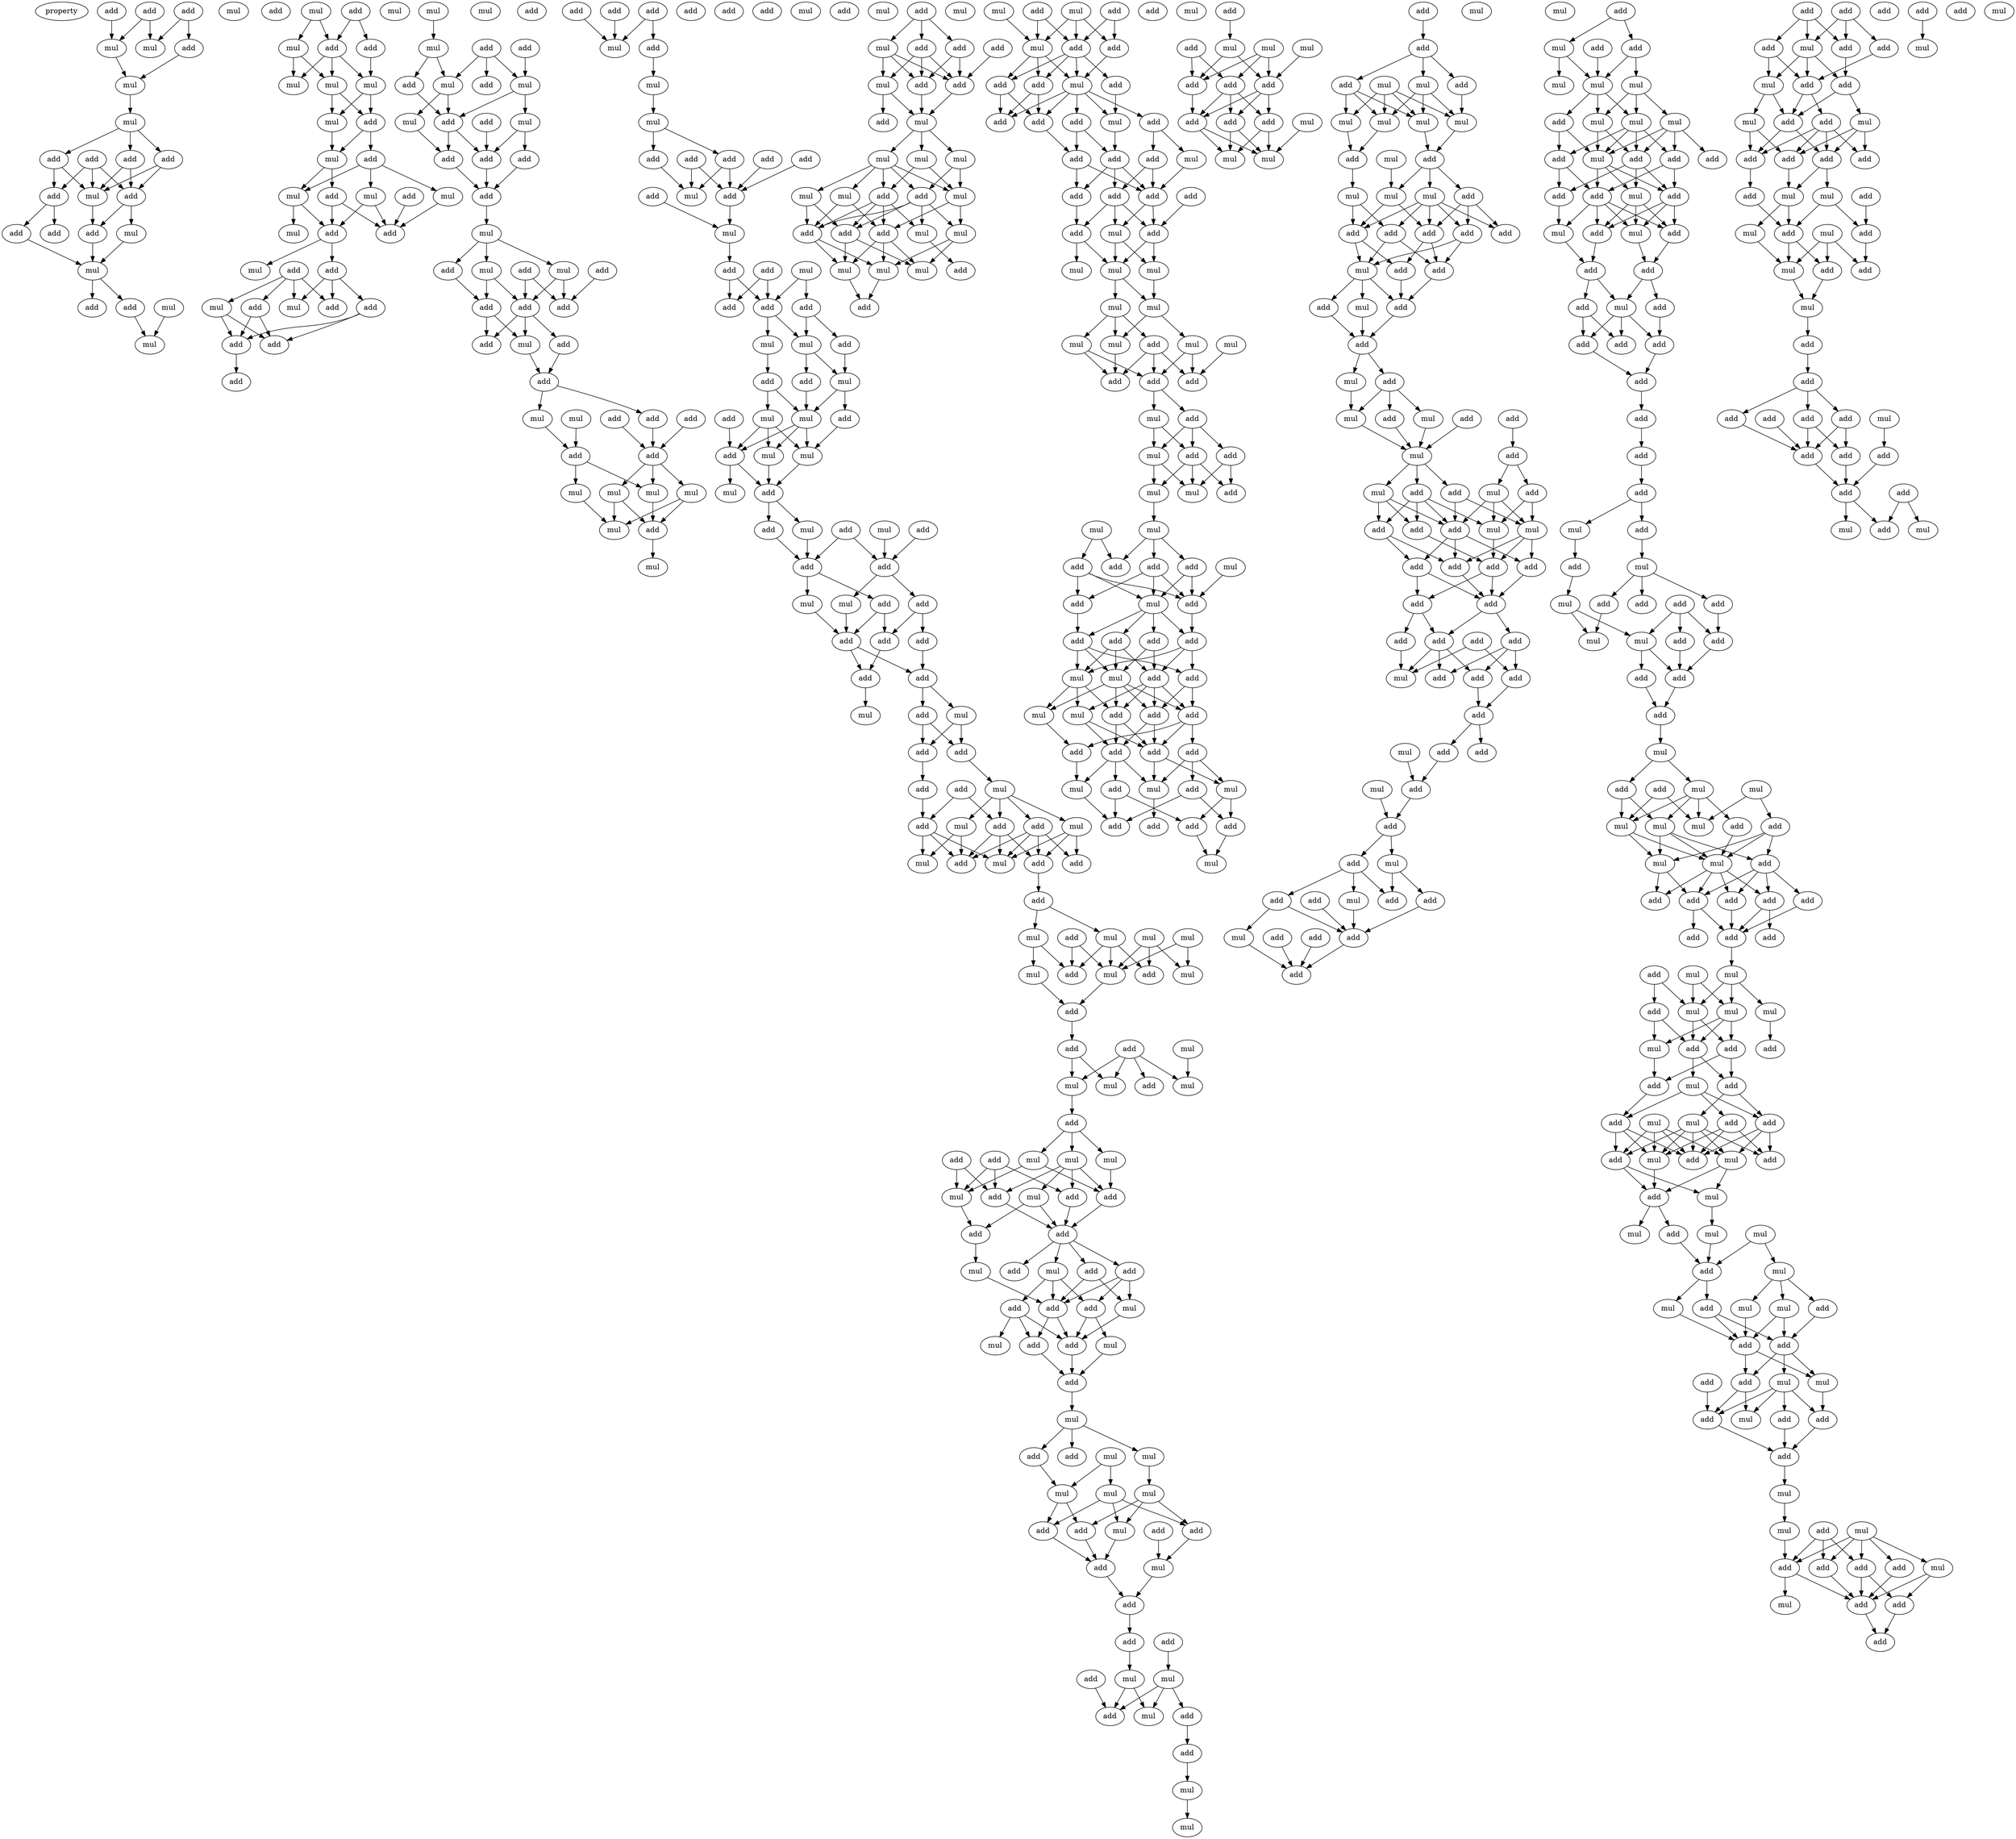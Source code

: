 digraph {
    node [fontcolor=black]
    property [mul=2,lf=2.0]
    0 [ label = add ];
    1 [ label = add ];
    2 [ label = mul ];
    3 [ label = add ];
    4 [ label = mul ];
    5 [ label = add ];
    6 [ label = mul ];
    7 [ label = mul ];
    8 [ label = mul ];
    9 [ label = add ];
    10 [ label = add ];
    11 [ label = add ];
    12 [ label = add ];
    13 [ label = add ];
    14 [ label = add ];
    15 [ label = mul ];
    16 [ label = add ];
    17 [ label = add ];
    18 [ label = add ];
    19 [ label = mul ];
    20 [ label = mul ];
    21 [ label = add ];
    22 [ label = add ];
    23 [ label = add ];
    24 [ label = mul ];
    25 [ label = mul ];
    26 [ label = add ];
    27 [ label = mul ];
    28 [ label = add ];
    29 [ label = add ];
    30 [ label = mul ];
    31 [ label = mul ];
    32 [ label = mul ];
    33 [ label = mul ];
    34 [ label = add ];
    35 [ label = mul ];
    36 [ label = mul ];
    37 [ label = add ];
    38 [ label = mul ];
    39 [ label = mul ];
    40 [ label = add ];
    41 [ label = add ];
    42 [ label = mul ];
    43 [ label = add ];
    44 [ label = mul ];
    45 [ label = add ];
    46 [ label = add ];
    47 [ label = mul ];
    48 [ label = add ];
    49 [ label = mul ];
    50 [ label = add ];
    51 [ label = add ];
    52 [ label = mul ];
    53 [ label = add ];
    54 [ label = add ];
    55 [ label = mul ];
    56 [ label = add ];
    57 [ label = add ];
    58 [ label = mul ];
    59 [ label = add ];
    60 [ label = mul ];
    61 [ label = add ];
    62 [ label = add ];
    63 [ label = mul ];
    64 [ label = add ];
    65 [ label = mul ];
    66 [ label = mul ];
    67 [ label = add ];
    68 [ label = add ];
    69 [ label = mul ];
    70 [ label = add ];
    71 [ label = add ];
    72 [ label = add ];
    73 [ label = add ];
    74 [ label = mul ];
    75 [ label = add ];
    76 [ label = add ];
    77 [ label = add ];
    78 [ label = mul ];
    79 [ label = mul ];
    80 [ label = add ];
    81 [ label = add ];
    82 [ label = add ];
    83 [ label = mul ];
    84 [ label = add ];
    85 [ label = add ];
    86 [ label = add ];
    87 [ label = add ];
    88 [ label = add ];
    89 [ label = mul ];
    90 [ label = mul ];
    91 [ label = add ];
    92 [ label = add ];
    93 [ label = add ];
    94 [ label = mul ];
    95 [ label = mul ];
    96 [ label = mul ];
    97 [ label = mul ];
    98 [ label = mul ];
    99 [ label = add ];
    100 [ label = mul ];
    101 [ label = mul ];
    102 [ label = add ];
    103 [ label = add ];
    104 [ label = add ];
    105 [ label = add ];
    106 [ label = add ];
    107 [ label = mul ];
    108 [ label = add ];
    109 [ label = mul ];
    110 [ label = mul ];
    111 [ label = add ];
    112 [ label = add ];
    113 [ label = add ];
    114 [ label = add ];
    115 [ label = add ];
    116 [ label = add ];
    117 [ label = add ];
    118 [ label = add ];
    119 [ label = mul ];
    120 [ label = mul ];
    121 [ label = add ];
    122 [ label = add ];
    123 [ label = mul ];
    124 [ label = add ];
    125 [ label = add ];
    126 [ label = add ];
    127 [ label = add ];
    128 [ label = mul ];
    129 [ label = add ];
    130 [ label = mul ];
    131 [ label = add ];
    132 [ label = add ];
    133 [ label = mul ];
    134 [ label = mul ];
    135 [ label = add ];
    136 [ label = mul ];
    137 [ label = add ];
    138 [ label = add ];
    139 [ label = mul ];
    140 [ label = mul ];
    141 [ label = add ];
    142 [ label = mul ];
    143 [ label = add ];
    144 [ label = add ];
    145 [ label = add ];
    146 [ label = mul ];
    147 [ label = mul ];
    148 [ label = add ];
    149 [ label = add ];
    150 [ label = mul ];
    151 [ label = mul ];
    152 [ label = add ];
    153 [ label = add ];
    154 [ label = add ];
    155 [ label = add ];
    156 [ label = add ];
    157 [ label = add ];
    158 [ label = add ];
    159 [ label = mul ];
    160 [ label = mul ];
    161 [ label = add ];
    162 [ label = add ];
    163 [ label = add ];
    164 [ label = add ];
    165 [ label = mul ];
    166 [ label = add ];
    167 [ label = mul ];
    168 [ label = add ];
    169 [ label = add ];
    170 [ label = mul ];
    171 [ label = add ];
    172 [ label = add ];
    173 [ label = add ];
    174 [ label = add ];
    175 [ label = mul ];
    176 [ label = mul ];
    177 [ label = add ];
    178 [ label = mul ];
    179 [ label = mul ];
    180 [ label = add ];
    181 [ label = mul ];
    182 [ label = mul ];
    183 [ label = add ];
    184 [ label = add ];
    185 [ label = mul ];
    186 [ label = mul ];
    187 [ label = mul ];
    188 [ label = add ];
    189 [ label = mul ];
    190 [ label = add ];
    191 [ label = add ];
    192 [ label = mul ];
    193 [ label = mul ];
    194 [ label = add ];
    195 [ label = mul ];
    196 [ label = add ];
    197 [ label = add ];
    198 [ label = mul ];
    199 [ label = mul ];
    200 [ label = add ];
    201 [ label = mul ];
    202 [ label = mul ];
    203 [ label = add ];
    204 [ label = mul ];
    205 [ label = add ];
    206 [ label = add ];
    207 [ label = add ];
    208 [ label = add ];
    209 [ label = add ];
    210 [ label = mul ];
    211 [ label = mul ];
    212 [ label = add ];
    213 [ label = add ];
    214 [ label = add ];
    215 [ label = mul ];
    216 [ label = add ];
    217 [ label = add ];
    218 [ label = mul ];
    219 [ label = add ];
    220 [ label = mul ];
    221 [ label = mul ];
    222 [ label = add ];
    223 [ label = add ];
    224 [ label = mul ];
    225 [ label = add ];
    226 [ label = mul ];
    227 [ label = add ];
    228 [ label = mul ];
    229 [ label = mul ];
    230 [ label = mul ];
    231 [ label = mul ];
    232 [ label = add ];
    233 [ label = add ];
    234 [ label = add ];
    235 [ label = add ];
    236 [ label = mul ];
    237 [ label = mul ];
    238 [ label = add ];
    239 [ label = add ];
    240 [ label = add ];
    241 [ label = add ];
    242 [ label = add ];
    243 [ label = mul ];
    244 [ label = mul ];
    245 [ label = add ];
    246 [ label = mul ];
    247 [ label = mul ];
    248 [ label = add ];
    249 [ label = add ];
    250 [ label = add ];
    251 [ label = mul ];
    252 [ label = mul ];
    253 [ label = add ];
    254 [ label = mul ];
    255 [ label = mul ];
    256 [ label = add ];
    257 [ label = add ];
    258 [ label = add ];
    259 [ label = add ];
    260 [ label = add ];
    261 [ label = mul ];
    262 [ label = add ];
    263 [ label = mul ];
    264 [ label = mul ];
    265 [ label = mul ];
    266 [ label = mul ];
    267 [ label = mul ];
    268 [ label = mul ];
    269 [ label = add ];
    270 [ label = add ];
    271 [ label = mul ];
    272 [ label = mul ];
    273 [ label = add ];
    274 [ label = add ];
    275 [ label = add ];
    276 [ label = mul ];
    277 [ label = mul ];
    278 [ label = add ];
    279 [ label = mul ];
    280 [ label = mul ];
    281 [ label = add ];
    282 [ label = add ];
    283 [ label = add ];
    284 [ label = mul ];
    285 [ label = mul ];
    286 [ label = add ];
    287 [ label = add ];
    288 [ label = mul ];
    289 [ label = add ];
    290 [ label = add ];
    291 [ label = add ];
    292 [ label = add ];
    293 [ label = mul ];
    294 [ label = add ];
    295 [ label = add ];
    296 [ label = mul ];
    297 [ label = add ];
    298 [ label = add ];
    299 [ label = add ];
    300 [ label = add ];
    301 [ label = add ];
    302 [ label = mul ];
    303 [ label = add ];
    304 [ label = add ];
    305 [ label = add ];
    306 [ label = add ];
    307 [ label = add ];
    308 [ label = mul ];
    309 [ label = add ];
    310 [ label = mul ];
    311 [ label = mul ];
    312 [ label = mul ];
    313 [ label = mul ];
    314 [ label = mul ];
    315 [ label = mul ];
    316 [ label = add ];
    317 [ label = mul ];
    318 [ label = mul ];
    319 [ label = mul ];
    320 [ label = add ];
    321 [ label = add ];
    322 [ label = add ];
    323 [ label = mul ];
    324 [ label = add ];
    325 [ label = add ];
    326 [ label = mul ];
    327 [ label = add ];
    328 [ label = mul ];
    329 [ label = add ];
    330 [ label = mul ];
    331 [ label = mul ];
    332 [ label = mul ];
    333 [ label = add ];
    334 [ label = mul ];
    335 [ label = add ];
    336 [ label = add ];
    337 [ label = add ];
    338 [ label = mul ];
    339 [ label = add ];
    340 [ label = add ];
    341 [ label = add ];
    342 [ label = add ];
    343 [ label = add ];
    344 [ label = add ];
    345 [ label = mul ];
    346 [ label = add ];
    347 [ label = mul ];
    348 [ label = mul ];
    349 [ label = add ];
    350 [ label = add ];
    351 [ label = add ];
    352 [ label = add ];
    353 [ label = mul ];
    354 [ label = mul ];
    355 [ label = add ];
    356 [ label = add ];
    357 [ label = add ];
    358 [ label = add ];
    359 [ label = add ];
    360 [ label = add ];
    361 [ label = mul ];
    362 [ label = mul ];
    363 [ label = mul ];
    364 [ label = add ];
    365 [ label = add ];
    366 [ label = add ];
    367 [ label = add ];
    368 [ label = mul ];
    369 [ label = add ];
    370 [ label = add ];
    371 [ label = mul ];
    372 [ label = mul ];
    373 [ label = mul ];
    374 [ label = add ];
    375 [ label = add ];
    376 [ label = add ];
    377 [ label = add ];
    378 [ label = add ];
    379 [ label = add ];
    380 [ label = mul ];
    381 [ label = mul ];
    382 [ label = mul ];
    383 [ label = add ];
    384 [ label = add ];
    385 [ label = add ];
    386 [ label = mul ];
    387 [ label = mul ];
    388 [ label = add ];
    389 [ label = mul ];
    390 [ label = mul ];
    391 [ label = mul ];
    392 [ label = mul ];
    393 [ label = add ];
    394 [ label = mul ];
    395 [ label = add ];
    396 [ label = mul ];
    397 [ label = mul ];
    398 [ label = mul ];
    399 [ label = add ];
    400 [ label = add ];
    401 [ label = add ];
    402 [ label = add ];
    403 [ label = add ];
    404 [ label = add ];
    405 [ label = add ];
    406 [ label = mul ];
    407 [ label = add ];
    408 [ label = add ];
    409 [ label = mul ];
    410 [ label = add ];
    411 [ label = add ];
    412 [ label = add ];
    413 [ label = mul ];
    414 [ label = add ];
    415 [ label = mul ];
    416 [ label = mul ];
    417 [ label = add ];
    418 [ label = add ];
    419 [ label = mul ];
    420 [ label = add ];
    421 [ label = mul ];
    422 [ label = add ];
    423 [ label = add ];
    424 [ label = mul ];
    425 [ label = add ];
    426 [ label = add ];
    427 [ label = add ];
    428 [ label = mul ];
    429 [ label = mul ];
    430 [ label = add ];
    431 [ label = add ];
    432 [ label = add ];
    433 [ label = add ];
    434 [ label = add ];
    435 [ label = add ];
    436 [ label = add ];
    437 [ label = add ];
    438 [ label = add ];
    439 [ label = add ];
    440 [ label = add ];
    441 [ label = add ];
    442 [ label = add ];
    443 [ label = mul ];
    444 [ label = add ];
    445 [ label = add ];
    446 [ label = mul ];
    447 [ label = add ];
    448 [ label = mul ];
    449 [ label = add ];
    450 [ label = mul ];
    451 [ label = mul ];
    452 [ label = add ];
    453 [ label = add ];
    454 [ label = add ];
    455 [ label = mul ];
    456 [ label = add ];
    457 [ label = mul ];
    458 [ label = add ];
    459 [ label = add ];
    460 [ label = add ];
    461 [ label = mul ];
    462 [ label = add ];
    463 [ label = add ];
    464 [ label = add ];
    465 [ label = add ];
    466 [ label = add ];
    467 [ label = add ];
    468 [ label = add ];
    469 [ label = mul ];
    470 [ label = mul ];
    471 [ label = mul ];
    472 [ label = mul ];
    473 [ label = mul ];
    474 [ label = mul ];
    475 [ label = mul ];
    476 [ label = add ];
    477 [ label = add ];
    478 [ label = add ];
    479 [ label = add ];
    480 [ label = add ];
    481 [ label = mul ];
    482 [ label = add ];
    483 [ label = add ];
    484 [ label = mul ];
    485 [ label = add ];
    486 [ label = mul ];
    487 [ label = add ];
    488 [ label = add ];
    489 [ label = mul ];
    490 [ label = add ];
    491 [ label = add ];
    492 [ label = add ];
    493 [ label = mul ];
    494 [ label = add ];
    495 [ label = add ];
    496 [ label = add ];
    497 [ label = add ];
    498 [ label = add ];
    499 [ label = add ];
    500 [ label = add ];
    501 [ label = add ];
    502 [ label = mul ];
    503 [ label = add ];
    504 [ label = add ];
    505 [ label = mul ];
    506 [ label = add ];
    507 [ label = add ];
    508 [ label = mul ];
    509 [ label = add ];
    510 [ label = add ];
    511 [ label = add ];
    512 [ label = add ];
    513 [ label = mul ];
    514 [ label = mul ];
    515 [ label = add ];
    516 [ label = add ];
    517 [ label = add ];
    518 [ label = mul ];
    519 [ label = add ];
    520 [ label = mul ];
    521 [ label = add ];
    522 [ label = mul ];
    523 [ label = add ];
    524 [ label = mul ];
    525 [ label = mul ];
    526 [ label = mul ];
    527 [ label = add ];
    528 [ label = mul ];
    529 [ label = mul ];
    530 [ label = add ];
    531 [ label = add ];
    532 [ label = add ];
    533 [ label = add ];
    534 [ label = add ];
    535 [ label = add ];
    536 [ label = add ];
    537 [ label = add ];
    538 [ label = add ];
    539 [ label = mul ];
    540 [ label = mul ];
    541 [ label = add ];
    542 [ label = add ];
    543 [ label = mul ];
    544 [ label = mul ];
    545 [ label = mul ];
    546 [ label = mul ];
    547 [ label = add ];
    548 [ label = add ];
    549 [ label = add ];
    550 [ label = add ];
    551 [ label = mul ];
    552 [ label = add ];
    553 [ label = mul ];
    554 [ label = add ];
    555 [ label = add ];
    556 [ label = add ];
    557 [ label = mul ];
    558 [ label = mul ];
    559 [ label = add ];
    560 [ label = mul ];
    561 [ label = add ];
    562 [ label = add ];
    563 [ label = mul ];
    564 [ label = add ];
    565 [ label = add ];
    566 [ label = mul ];
    567 [ label = mul ];
    568 [ label = mul ];
    569 [ label = add ];
    570 [ label = mul ];
    571 [ label = mul ];
    572 [ label = mul ];
    573 [ label = add ];
    574 [ label = mul ];
    575 [ label = add ];
    576 [ label = add ];
    577 [ label = add ];
    578 [ label = add ];
    579 [ label = mul ];
    580 [ label = mul ];
    581 [ label = add ];
    582 [ label = add ];
    583 [ label = add ];
    584 [ label = add ];
    585 [ label = mul ];
    586 [ label = add ];
    587 [ label = mul ];
    588 [ label = mul ];
    589 [ label = add ];
    590 [ label = mul ];
    591 [ label = add ];
    592 [ label = add ];
    593 [ label = add ];
    594 [ label = mul ];
    595 [ label = add ];
    596 [ label = mul ];
    597 [ label = add ];
    598 [ label = add ];
    599 [ label = add ];
    600 [ label = add ];
    601 [ label = add ];
    602 [ label = add ];
    603 [ label = mul ];
    604 [ label = add ];
    605 [ label = add ];
    606 [ label = add ];
    607 [ label = add ];
    608 [ label = add ];
    609 [ label = mul ];
    610 [ label = add ];
    611 [ label = mul ];
    612 [ label = mul ];
    613 [ label = add ];
    614 [ label = add ];
    615 [ label = add ];
    616 [ label = add ];
    617 [ label = add ];
    618 [ label = add ];
    619 [ label = mul ];
    620 [ label = add ];
    621 [ label = mul ];
    622 [ label = add ];
    623 [ label = add ];
    624 [ label = mul ];
    625 [ label = mul ];
    626 [ label = mul ];
    627 [ label = add ];
    628 [ label = add ];
    629 [ label = mul ];
    630 [ label = add ];
    631 [ label = add ];
    632 [ label = add ];
    633 [ label = mul ];
    634 [ label = mul ];
    635 [ label = add ];
    636 [ label = mul ];
    637 [ label = add ];
    638 [ label = add ];
    639 [ label = add ];
    640 [ label = add ];
    641 [ label = add ];
    642 [ label = add ];
    643 [ label = add ];
    644 [ label = add ];
    645 [ label = add ];
    646 [ label = add ];
    647 [ label = mul ];
    648 [ label = mul ];
    0 -> 4 [ name = 0 ];
    0 -> 5 [ name = 1 ];
    1 -> 4 [ name = 2 ];
    1 -> 6 [ name = 3 ];
    3 -> 6 [ name = 4 ];
    5 -> 7 [ name = 5 ];
    6 -> 7 [ name = 6 ];
    7 -> 8 [ name = 7 ];
    8 -> 9 [ name = 8 ];
    8 -> 10 [ name = 9 ];
    8 -> 12 [ name = 10 ];
    9 -> 13 [ name = 11 ];
    9 -> 15 [ name = 12 ];
    10 -> 14 [ name = 13 ];
    10 -> 15 [ name = 14 ];
    11 -> 13 [ name = 15 ];
    11 -> 14 [ name = 16 ];
    11 -> 15 [ name = 17 ];
    12 -> 13 [ name = 18 ];
    12 -> 15 [ name = 19 ];
    13 -> 16 [ name = 20 ];
    13 -> 19 [ name = 21 ];
    14 -> 17 [ name = 22 ];
    14 -> 18 [ name = 23 ];
    15 -> 16 [ name = 24 ];
    16 -> 20 [ name = 25 ];
    18 -> 20 [ name = 26 ];
    19 -> 20 [ name = 27 ];
    20 -> 21 [ name = 28 ];
    20 -> 23 [ name = 29 ];
    23 -> 25 [ name = 30 ];
    24 -> 25 [ name = 31 ];
    26 -> 28 [ name = 32 ];
    26 -> 29 [ name = 33 ];
    27 -> 28 [ name = 34 ];
    27 -> 30 [ name = 35 ];
    28 -> 31 [ name = 36 ];
    28 -> 32 [ name = 37 ];
    28 -> 33 [ name = 38 ];
    29 -> 31 [ name = 39 ];
    30 -> 32 [ name = 40 ];
    30 -> 33 [ name = 41 ];
    31 -> 34 [ name = 42 ];
    31 -> 35 [ name = 43 ];
    32 -> 34 [ name = 44 ];
    32 -> 35 [ name = 45 ];
    34 -> 36 [ name = 46 ];
    34 -> 37 [ name = 47 ];
    35 -> 36 [ name = 48 ];
    36 -> 38 [ name = 49 ];
    36 -> 40 [ name = 50 ];
    37 -> 38 [ name = 51 ];
    37 -> 39 [ name = 52 ];
    37 -> 42 [ name = 53 ];
    38 -> 43 [ name = 54 ];
    38 -> 44 [ name = 55 ];
    39 -> 43 [ name = 56 ];
    39 -> 45 [ name = 57 ];
    40 -> 43 [ name = 58 ];
    40 -> 45 [ name = 59 ];
    41 -> 45 [ name = 60 ];
    42 -> 45 [ name = 61 ];
    43 -> 47 [ name = 62 ];
    43 -> 48 [ name = 63 ];
    46 -> 49 [ name = 64 ];
    46 -> 51 [ name = 65 ];
    46 -> 52 [ name = 66 ];
    46 -> 53 [ name = 67 ];
    48 -> 50 [ name = 68 ];
    48 -> 52 [ name = 69 ];
    48 -> 53 [ name = 70 ];
    49 -> 54 [ name = 71 ];
    49 -> 56 [ name = 72 ];
    50 -> 54 [ name = 73 ];
    50 -> 56 [ name = 74 ];
    51 -> 54 [ name = 75 ];
    51 -> 56 [ name = 76 ];
    56 -> 57 [ name = 77 ];
    58 -> 60 [ name = 78 ];
    59 -> 62 [ name = 79 ];
    59 -> 63 [ name = 80 ];
    59 -> 65 [ name = 81 ];
    60 -> 64 [ name = 82 ];
    60 -> 65 [ name = 83 ];
    61 -> 63 [ name = 84 ];
    63 -> 68 [ name = 85 ];
    63 -> 69 [ name = 86 ];
    64 -> 68 [ name = 87 ];
    65 -> 66 [ name = 88 ];
    65 -> 68 [ name = 89 ];
    66 -> 71 [ name = 90 ];
    67 -> 70 [ name = 91 ];
    68 -> 70 [ name = 92 ];
    68 -> 71 [ name = 93 ];
    69 -> 70 [ name = 94 ];
    69 -> 72 [ name = 95 ];
    70 -> 73 [ name = 96 ];
    71 -> 73 [ name = 97 ];
    72 -> 73 [ name = 98 ];
    73 -> 74 [ name = 99 ];
    74 -> 75 [ name = 100 ];
    74 -> 78 [ name = 101 ];
    74 -> 79 [ name = 102 ];
    75 -> 81 [ name = 103 ];
    76 -> 80 [ name = 104 ];
    76 -> 82 [ name = 105 ];
    77 -> 82 [ name = 106 ];
    78 -> 80 [ name = 107 ];
    78 -> 81 [ name = 108 ];
    79 -> 80 [ name = 109 ];
    79 -> 82 [ name = 110 ];
    80 -> 83 [ name = 111 ];
    80 -> 84 [ name = 112 ];
    80 -> 85 [ name = 113 ];
    81 -> 83 [ name = 114 ];
    81 -> 85 [ name = 115 ];
    83 -> 86 [ name = 116 ];
    84 -> 86 [ name = 117 ];
    86 -> 88 [ name = 118 ];
    86 -> 90 [ name = 119 ];
    87 -> 92 [ name = 120 ];
    88 -> 92 [ name = 121 ];
    89 -> 93 [ name = 122 ];
    90 -> 93 [ name = 123 ];
    91 -> 92 [ name = 124 ];
    92 -> 94 [ name = 125 ];
    92 -> 96 [ name = 126 ];
    92 -> 97 [ name = 127 ];
    93 -> 95 [ name = 128 ];
    93 -> 97 [ name = 129 ];
    94 -> 98 [ name = 130 ];
    94 -> 99 [ name = 131 ];
    95 -> 98 [ name = 132 ];
    96 -> 98 [ name = 133 ];
    96 -> 99 [ name = 134 ];
    97 -> 99 [ name = 135 ];
    99 -> 100 [ name = 136 ];
    103 -> 107 [ name = 137 ];
    103 -> 108 [ name = 138 ];
    104 -> 107 [ name = 139 ];
    105 -> 107 [ name = 140 ];
    108 -> 109 [ name = 141 ];
    109 -> 110 [ name = 142 ];
    110 -> 112 [ name = 143 ];
    110 -> 115 [ name = 144 ];
    111 -> 116 [ name = 145 ];
    112 -> 116 [ name = 146 ];
    112 -> 119 [ name = 147 ];
    113 -> 116 [ name = 148 ];
    113 -> 119 [ name = 149 ];
    114 -> 116 [ name = 150 ];
    115 -> 119 [ name = 151 ];
    116 -> 120 [ name = 152 ];
    118 -> 120 [ name = 153 ];
    120 -> 122 [ name = 154 ];
    121 -> 125 [ name = 155 ];
    121 -> 127 [ name = 156 ];
    122 -> 125 [ name = 157 ];
    122 -> 127 [ name = 158 ];
    123 -> 125 [ name = 159 ];
    123 -> 126 [ name = 160 ];
    125 -> 128 [ name = 161 ];
    125 -> 130 [ name = 162 ];
    126 -> 129 [ name = 163 ];
    126 -> 130 [ name = 164 ];
    128 -> 132 [ name = 165 ];
    129 -> 133 [ name = 166 ];
    130 -> 131 [ name = 167 ];
    130 -> 133 [ name = 168 ];
    131 -> 134 [ name = 169 ];
    132 -> 134 [ name = 170 ];
    132 -> 136 [ name = 171 ];
    133 -> 134 [ name = 172 ];
    133 -> 135 [ name = 173 ];
    134 -> 138 [ name = 174 ];
    134 -> 139 [ name = 175 ];
    134 -> 140 [ name = 176 ];
    135 -> 139 [ name = 177 ];
    136 -> 138 [ name = 178 ];
    136 -> 139 [ name = 179 ];
    136 -> 140 [ name = 180 ];
    137 -> 138 [ name = 181 ];
    138 -> 141 [ name = 182 ];
    138 -> 142 [ name = 183 ];
    139 -> 141 [ name = 184 ];
    140 -> 141 [ name = 185 ];
    141 -> 145 [ name = 186 ];
    141 -> 146 [ name = 187 ];
    143 -> 148 [ name = 188 ];
    144 -> 148 [ name = 189 ];
    144 -> 149 [ name = 190 ];
    145 -> 149 [ name = 191 ];
    146 -> 149 [ name = 192 ];
    147 -> 148 [ name = 193 ];
    148 -> 151 [ name = 194 ];
    148 -> 153 [ name = 195 ];
    149 -> 150 [ name = 196 ];
    149 -> 152 [ name = 197 ];
    150 -> 154 [ name = 198 ];
    151 -> 154 [ name = 199 ];
    152 -> 154 [ name = 200 ];
    152 -> 155 [ name = 201 ];
    153 -> 155 [ name = 202 ];
    153 -> 156 [ name = 203 ];
    154 -> 157 [ name = 204 ];
    154 -> 158 [ name = 205 ];
    155 -> 158 [ name = 206 ];
    156 -> 157 [ name = 207 ];
    157 -> 159 [ name = 208 ];
    157 -> 161 [ name = 209 ];
    158 -> 160 [ name = 210 ];
    159 -> 162 [ name = 211 ];
    159 -> 163 [ name = 212 ];
    161 -> 162 [ name = 213 ];
    161 -> 163 [ name = 214 ];
    162 -> 166 [ name = 215 ];
    163 -> 165 [ name = 216 ];
    164 -> 169 [ name = 217 ];
    164 -> 171 [ name = 218 ];
    165 -> 167 [ name = 219 ];
    165 -> 168 [ name = 220 ];
    165 -> 170 [ name = 221 ];
    165 -> 171 [ name = 222 ];
    166 -> 169 [ name = 223 ];
    167 -> 172 [ name = 224 ];
    167 -> 174 [ name = 225 ];
    167 -> 176 [ name = 226 ];
    168 -> 172 [ name = 227 ];
    168 -> 173 [ name = 228 ];
    168 -> 174 [ name = 229 ];
    168 -> 176 [ name = 230 ];
    169 -> 173 [ name = 231 ];
    169 -> 175 [ name = 232 ];
    169 -> 176 [ name = 233 ];
    170 -> 173 [ name = 234 ];
    170 -> 175 [ name = 235 ];
    171 -> 172 [ name = 236 ];
    171 -> 173 [ name = 237 ];
    171 -> 176 [ name = 238 ];
    172 -> 177 [ name = 239 ];
    177 -> 179 [ name = 240 ];
    177 -> 181 [ name = 241 ];
    178 -> 183 [ name = 242 ];
    178 -> 185 [ name = 243 ];
    178 -> 186 [ name = 244 ];
    179 -> 184 [ name = 245 ];
    179 -> 187 [ name = 246 ];
    180 -> 184 [ name = 247 ];
    180 -> 185 [ name = 248 ];
    181 -> 183 [ name = 249 ];
    181 -> 184 [ name = 250 ];
    181 -> 185 [ name = 251 ];
    182 -> 185 [ name = 252 ];
    182 -> 186 [ name = 253 ];
    185 -> 188 [ name = 254 ];
    187 -> 188 [ name = 255 ];
    188 -> 191 [ name = 256 ];
    189 -> 193 [ name = 257 ];
    190 -> 192 [ name = 258 ];
    190 -> 193 [ name = 259 ];
    190 -> 194 [ name = 260 ];
    190 -> 195 [ name = 261 ];
    191 -> 192 [ name = 262 ];
    191 -> 195 [ name = 263 ];
    195 -> 196 [ name = 264 ];
    196 -> 198 [ name = 265 ];
    196 -> 199 [ name = 266 ];
    196 -> 201 [ name = 267 ];
    197 -> 202 [ name = 268 ];
    197 -> 203 [ name = 269 ];
    197 -> 205 [ name = 270 ];
    198 -> 202 [ name = 271 ];
    198 -> 206 [ name = 272 ];
    199 -> 206 [ name = 273 ];
    200 -> 202 [ name = 274 ];
    200 -> 203 [ name = 275 ];
    201 -> 203 [ name = 276 ];
    201 -> 204 [ name = 277 ];
    201 -> 205 [ name = 278 ];
    201 -> 206 [ name = 279 ];
    202 -> 208 [ name = 280 ];
    203 -> 207 [ name = 281 ];
    204 -> 207 [ name = 282 ];
    204 -> 208 [ name = 283 ];
    205 -> 207 [ name = 284 ];
    206 -> 207 [ name = 285 ];
    207 -> 209 [ name = 286 ];
    207 -> 210 [ name = 287 ];
    207 -> 212 [ name = 288 ];
    207 -> 213 [ name = 289 ];
    208 -> 211 [ name = 290 ];
    210 -> 214 [ name = 291 ];
    210 -> 216 [ name = 292 ];
    210 -> 217 [ name = 293 ];
    211 -> 214 [ name = 294 ];
    212 -> 214 [ name = 295 ];
    212 -> 215 [ name = 296 ];
    212 -> 216 [ name = 297 ];
    213 -> 214 [ name = 298 ];
    213 -> 215 [ name = 299 ];
    214 -> 219 [ name = 300 ];
    214 -> 222 [ name = 301 ];
    215 -> 222 [ name = 302 ];
    216 -> 221 [ name = 303 ];
    216 -> 222 [ name = 304 ];
    217 -> 218 [ name = 305 ];
    217 -> 219 [ name = 306 ];
    217 -> 222 [ name = 307 ];
    219 -> 223 [ name = 308 ];
    221 -> 223 [ name = 309 ];
    222 -> 223 [ name = 310 ];
    223 -> 224 [ name = 311 ];
    224 -> 225 [ name = 312 ];
    224 -> 226 [ name = 313 ];
    224 -> 227 [ name = 314 ];
    225 -> 231 [ name = 315 ];
    226 -> 230 [ name = 316 ];
    228 -> 229 [ name = 317 ];
    228 -> 231 [ name = 318 ];
    229 -> 233 [ name = 319 ];
    229 -> 235 [ name = 320 ];
    229 -> 236 [ name = 321 ];
    230 -> 232 [ name = 322 ];
    230 -> 235 [ name = 323 ];
    230 -> 236 [ name = 324 ];
    231 -> 232 [ name = 325 ];
    231 -> 233 [ name = 326 ];
    232 -> 238 [ name = 327 ];
    233 -> 238 [ name = 328 ];
    234 -> 237 [ name = 329 ];
    235 -> 237 [ name = 330 ];
    236 -> 238 [ name = 331 ];
    237 -> 239 [ name = 332 ];
    238 -> 239 [ name = 333 ];
    239 -> 242 [ name = 334 ];
    241 -> 243 [ name = 335 ];
    242 -> 244 [ name = 336 ];
    243 -> 247 [ name = 337 ];
    243 -> 248 [ name = 338 ];
    243 -> 249 [ name = 339 ];
    244 -> 247 [ name = 340 ];
    244 -> 248 [ name = 341 ];
    245 -> 248 [ name = 342 ];
    249 -> 250 [ name = 343 ];
    250 -> 251 [ name = 344 ];
    251 -> 252 [ name = 345 ];
    253 -> 254 [ name = 346 ];
    253 -> 256 [ name = 347 ];
    253 -> 257 [ name = 348 ];
    254 -> 259 [ name = 349 ];
    254 -> 260 [ name = 350 ];
    254 -> 261 [ name = 351 ];
    256 -> 259 [ name = 352 ];
    256 -> 260 [ name = 353 ];
    257 -> 259 [ name = 354 ];
    257 -> 260 [ name = 355 ];
    257 -> 261 [ name = 356 ];
    258 -> 260 [ name = 357 ];
    259 -> 263 [ name = 358 ];
    260 -> 263 [ name = 359 ];
    261 -> 262 [ name = 360 ];
    261 -> 263 [ name = 361 ];
    263 -> 264 [ name = 362 ];
    263 -> 265 [ name = 363 ];
    263 -> 266 [ name = 364 ];
    264 -> 269 [ name = 365 ];
    264 -> 271 [ name = 366 ];
    265 -> 270 [ name = 367 ];
    265 -> 271 [ name = 368 ];
    266 -> 267 [ name = 369 ];
    266 -> 268 [ name = 370 ];
    266 -> 269 [ name = 371 ];
    266 -> 270 [ name = 372 ];
    266 -> 271 [ name = 373 ];
    267 -> 274 [ name = 374 ];
    267 -> 275 [ name = 375 ];
    268 -> 273 [ name = 376 ];
    268 -> 275 [ name = 377 ];
    269 -> 272 [ name = 378 ];
    269 -> 273 [ name = 379 ];
    269 -> 274 [ name = 380 ];
    269 -> 275 [ name = 381 ];
    270 -> 272 [ name = 382 ];
    270 -> 273 [ name = 383 ];
    270 -> 275 [ name = 384 ];
    270 -> 276 [ name = 385 ];
    271 -> 274 [ name = 386 ];
    271 -> 276 [ name = 387 ];
    272 -> 278 [ name = 388 ];
    273 -> 279 [ name = 389 ];
    273 -> 280 [ name = 390 ];
    274 -> 277 [ name = 391 ];
    274 -> 279 [ name = 392 ];
    274 -> 280 [ name = 393 ];
    275 -> 277 [ name = 394 ];
    275 -> 279 [ name = 395 ];
    276 -> 277 [ name = 396 ];
    276 -> 280 [ name = 397 ];
    277 -> 281 [ name = 398 ];
    279 -> 281 [ name = 399 ];
    282 -> 288 [ name = 400 ];
    282 -> 289 [ name = 401 ];
    283 -> 287 [ name = 402 ];
    283 -> 289 [ name = 403 ];
    284 -> 287 [ name = 404 ];
    284 -> 288 [ name = 405 ];
    284 -> 289 [ name = 406 ];
    285 -> 288 [ name = 407 ];
    287 -> 293 [ name = 408 ];
    288 -> 291 [ name = 409 ];
    288 -> 292 [ name = 410 ];
    288 -> 293 [ name = 411 ];
    289 -> 290 [ name = 412 ];
    289 -> 291 [ name = 413 ];
    289 -> 292 [ name = 414 ];
    289 -> 293 [ name = 415 ];
    290 -> 296 [ name = 416 ];
    291 -> 294 [ name = 417 ];
    291 -> 297 [ name = 418 ];
    292 -> 294 [ name = 419 ];
    292 -> 297 [ name = 420 ];
    293 -> 294 [ name = 421 ];
    293 -> 295 [ name = 422 ];
    293 -> 296 [ name = 423 ];
    293 -> 297 [ name = 424 ];
    293 -> 298 [ name = 425 ];
    295 -> 299 [ name = 426 ];
    295 -> 300 [ name = 427 ];
    296 -> 299 [ name = 428 ];
    297 -> 300 [ name = 429 ];
    298 -> 301 [ name = 430 ];
    298 -> 302 [ name = 431 ];
    299 -> 303 [ name = 432 ];
    299 -> 304 [ name = 433 ];
    299 -> 306 [ name = 434 ];
    300 -> 303 [ name = 435 ];
    300 -> 304 [ name = 436 ];
    301 -> 303 [ name = 437 ];
    301 -> 306 [ name = 438 ];
    302 -> 303 [ name = 439 ];
    303 -> 308 [ name = 440 ];
    303 -> 309 [ name = 441 ];
    304 -> 307 [ name = 442 ];
    305 -> 309 [ name = 443 ];
    306 -> 307 [ name = 444 ];
    306 -> 308 [ name = 445 ];
    306 -> 309 [ name = 446 ];
    307 -> 311 [ name = 447 ];
    307 -> 312 [ name = 448 ];
    308 -> 310 [ name = 449 ];
    308 -> 312 [ name = 450 ];
    309 -> 310 [ name = 451 ];
    309 -> 312 [ name = 452 ];
    310 -> 313 [ name = 453 ];
    312 -> 313 [ name = 454 ];
    312 -> 314 [ name = 455 ];
    313 -> 315 [ name = 456 ];
    313 -> 319 [ name = 457 ];
    314 -> 315 [ name = 458 ];
    314 -> 316 [ name = 459 ];
    314 -> 317 [ name = 460 ];
    315 -> 320 [ name = 461 ];
    316 -> 320 [ name = 462 ];
    316 -> 321 [ name = 463 ];
    316 -> 322 [ name = 464 ];
    317 -> 320 [ name = 465 ];
    317 -> 321 [ name = 466 ];
    318 -> 322 [ name = 467 ];
    319 -> 321 [ name = 468 ];
    319 -> 322 [ name = 469 ];
    321 -> 323 [ name = 470 ];
    321 -> 324 [ name = 471 ];
    323 -> 326 [ name = 472 ];
    323 -> 327 [ name = 473 ];
    324 -> 325 [ name = 474 ];
    324 -> 326 [ name = 475 ];
    324 -> 327 [ name = 476 ];
    325 -> 328 [ name = 477 ];
    325 -> 329 [ name = 478 ];
    326 -> 328 [ name = 479 ];
    326 -> 330 [ name = 480 ];
    327 -> 328 [ name = 481 ];
    327 -> 329 [ name = 482 ];
    327 -> 330 [ name = 483 ];
    330 -> 331 [ name = 484 ];
    331 -> 335 [ name = 485 ];
    331 -> 336 [ name = 486 ];
    331 -> 337 [ name = 487 ];
    332 -> 333 [ name = 488 ];
    332 -> 337 [ name = 489 ];
    333 -> 338 [ name = 490 ];
    333 -> 339 [ name = 491 ];
    333 -> 340 [ name = 492 ];
    334 -> 340 [ name = 493 ];
    335 -> 338 [ name = 494 ];
    335 -> 339 [ name = 495 ];
    335 -> 340 [ name = 496 ];
    336 -> 338 [ name = 497 ];
    336 -> 340 [ name = 498 ];
    338 -> 341 [ name = 499 ];
    338 -> 342 [ name = 500 ];
    338 -> 343 [ name = 501 ];
    338 -> 344 [ name = 502 ];
    339 -> 342 [ name = 503 ];
    340 -> 341 [ name = 504 ];
    341 -> 346 [ name = 505 ];
    341 -> 347 [ name = 506 ];
    341 -> 349 [ name = 507 ];
    342 -> 345 [ name = 508 ];
    342 -> 347 [ name = 509 ];
    342 -> 349 [ name = 510 ];
    343 -> 345 [ name = 511 ];
    343 -> 346 [ name = 512 ];
    344 -> 345 [ name = 513 ];
    344 -> 346 [ name = 514 ];
    344 -> 347 [ name = 515 ];
    345 -> 350 [ name = 516 ];
    345 -> 351 [ name = 517 ];
    345 -> 352 [ name = 518 ];
    345 -> 354 [ name = 519 ];
    346 -> 350 [ name = 520 ];
    346 -> 351 [ name = 521 ];
    346 -> 352 [ name = 522 ];
    346 -> 353 [ name = 523 ];
    347 -> 350 [ name = 524 ];
    347 -> 353 [ name = 525 ];
    347 -> 354 [ name = 526 ];
    349 -> 351 [ name = 527 ];
    349 -> 352 [ name = 528 ];
    350 -> 357 [ name = 529 ];
    350 -> 358 [ name = 530 ];
    351 -> 357 [ name = 531 ];
    351 -> 358 [ name = 532 ];
    352 -> 355 [ name = 533 ];
    352 -> 356 [ name = 534 ];
    352 -> 357 [ name = 535 ];
    353 -> 357 [ name = 536 ];
    353 -> 358 [ name = 537 ];
    354 -> 356 [ name = 538 ];
    355 -> 359 [ name = 539 ];
    355 -> 361 [ name = 540 ];
    355 -> 363 [ name = 541 ];
    356 -> 362 [ name = 542 ];
    357 -> 361 [ name = 543 ];
    357 -> 363 [ name = 544 ];
    358 -> 360 [ name = 545 ];
    358 -> 362 [ name = 546 ];
    358 -> 363 [ name = 547 ];
    359 -> 364 [ name = 548 ];
    359 -> 365 [ name = 549 ];
    360 -> 365 [ name = 550 ];
    360 -> 367 [ name = 551 ];
    361 -> 364 [ name = 552 ];
    361 -> 367 [ name = 553 ];
    362 -> 365 [ name = 554 ];
    363 -> 366 [ name = 555 ];
    364 -> 368 [ name = 556 ];
    367 -> 368 [ name = 557 ];
    369 -> 371 [ name = 558 ];
    370 -> 374 [ name = 559 ];
    370 -> 375 [ name = 560 ];
    371 -> 375 [ name = 561 ];
    371 -> 376 [ name = 562 ];
    372 -> 376 [ name = 563 ];
    373 -> 374 [ name = 564 ];
    373 -> 375 [ name = 565 ];
    373 -> 376 [ name = 566 ];
    374 -> 377 [ name = 567 ];
    374 -> 378 [ name = 568 ];
    374 -> 379 [ name = 569 ];
    375 -> 379 [ name = 570 ];
    376 -> 377 [ name = 571 ];
    376 -> 378 [ name = 572 ];
    376 -> 379 [ name = 573 ];
    377 -> 381 [ name = 574 ];
    377 -> 382 [ name = 575 ];
    378 -> 381 [ name = 576 ];
    378 -> 382 [ name = 577 ];
    379 -> 381 [ name = 578 ];
    379 -> 382 [ name = 579 ];
    380 -> 381 [ name = 580 ];
    383 -> 384 [ name = 581 ];
    384 -> 385 [ name = 582 ];
    384 -> 386 [ name = 583 ];
    384 -> 388 [ name = 584 ];
    385 -> 389 [ name = 585 ];
    385 -> 390 [ name = 586 ];
    385 -> 392 [ name = 587 ];
    386 -> 390 [ name = 588 ];
    386 -> 391 [ name = 589 ];
    386 -> 392 [ name = 590 ];
    387 -> 389 [ name = 591 ];
    387 -> 390 [ name = 592 ];
    387 -> 391 [ name = 593 ];
    387 -> 392 [ name = 594 ];
    388 -> 391 [ name = 595 ];
    389 -> 395 [ name = 596 ];
    390 -> 395 [ name = 597 ];
    391 -> 393 [ name = 598 ];
    392 -> 393 [ name = 599 ];
    393 -> 397 [ name = 600 ];
    393 -> 398 [ name = 601 ];
    393 -> 399 [ name = 602 ];
    394 -> 397 [ name = 603 ];
    395 -> 396 [ name = 604 ];
    396 -> 401 [ name = 605 ];
    396 -> 403 [ name = 606 ];
    397 -> 402 [ name = 607 ];
    397 -> 403 [ name = 608 ];
    398 -> 400 [ name = 609 ];
    398 -> 401 [ name = 610 ];
    398 -> 402 [ name = 611 ];
    398 -> 403 [ name = 612 ];
    398 -> 404 [ name = 613 ];
    399 -> 400 [ name = 614 ];
    399 -> 402 [ name = 615 ];
    399 -> 404 [ name = 616 ];
    401 -> 405 [ name = 617 ];
    401 -> 406 [ name = 618 ];
    402 -> 405 [ name = 619 ];
    402 -> 407 [ name = 620 ];
    403 -> 406 [ name = 621 ];
    403 -> 407 [ name = 622 ];
    404 -> 405 [ name = 623 ];
    404 -> 406 [ name = 624 ];
    405 -> 410 [ name = 625 ];
    406 -> 408 [ name = 626 ];
    406 -> 409 [ name = 627 ];
    406 -> 410 [ name = 628 ];
    407 -> 410 [ name = 629 ];
    408 -> 411 [ name = 630 ];
    409 -> 411 [ name = 631 ];
    410 -> 411 [ name = 632 ];
    411 -> 412 [ name = 633 ];
    411 -> 413 [ name = 634 ];
    412 -> 415 [ name = 635 ];
    412 -> 416 [ name = 636 ];
    412 -> 417 [ name = 637 ];
    413 -> 415 [ name = 638 ];
    414 -> 419 [ name = 639 ];
    415 -> 419 [ name = 640 ];
    416 -> 419 [ name = 641 ];
    417 -> 419 [ name = 642 ];
    418 -> 420 [ name = 643 ];
    419 -> 421 [ name = 644 ];
    419 -> 422 [ name = 645 ];
    419 -> 423 [ name = 646 ];
    420 -> 424 [ name = 647 ];
    420 -> 425 [ name = 648 ];
    421 -> 426 [ name = 649 ];
    421 -> 427 [ name = 650 ];
    421 -> 430 [ name = 651 ];
    422 -> 426 [ name = 652 ];
    422 -> 427 [ name = 653 ];
    422 -> 428 [ name = 654 ];
    422 -> 430 [ name = 655 ];
    423 -> 426 [ name = 656 ];
    423 -> 429 [ name = 657 ];
    424 -> 426 [ name = 658 ];
    424 -> 428 [ name = 659 ];
    424 -> 429 [ name = 660 ];
    425 -> 428 [ name = 661 ];
    425 -> 429 [ name = 662 ];
    426 -> 432 [ name = 663 ];
    426 -> 433 [ name = 664 ];
    426 -> 434 [ name = 665 ];
    427 -> 431 [ name = 666 ];
    428 -> 431 [ name = 667 ];
    429 -> 431 [ name = 668 ];
    429 -> 432 [ name = 669 ];
    429 -> 434 [ name = 670 ];
    430 -> 432 [ name = 671 ];
    430 -> 433 [ name = 672 ];
    431 -> 435 [ name = 673 ];
    431 -> 436 [ name = 674 ];
    432 -> 436 [ name = 675 ];
    433 -> 435 [ name = 676 ];
    433 -> 436 [ name = 677 ];
    434 -> 436 [ name = 678 ];
    435 -> 437 [ name = 679 ];
    435 -> 440 [ name = 680 ];
    436 -> 437 [ name = 681 ];
    436 -> 438 [ name = 682 ];
    437 -> 442 [ name = 683 ];
    437 -> 443 [ name = 684 ];
    437 -> 444 [ name = 685 ];
    438 -> 441 [ name = 686 ];
    438 -> 442 [ name = 687 ];
    438 -> 444 [ name = 688 ];
    439 -> 441 [ name = 689 ];
    439 -> 443 [ name = 690 ];
    440 -> 443 [ name = 691 ];
    441 -> 445 [ name = 692 ];
    444 -> 445 [ name = 693 ];
    445 -> 447 [ name = 694 ];
    445 -> 449 [ name = 695 ];
    448 -> 452 [ name = 696 ];
    449 -> 452 [ name = 697 ];
    451 -> 453 [ name = 698 ];
    452 -> 453 [ name = 699 ];
    453 -> 454 [ name = 700 ];
    453 -> 455 [ name = 701 ];
    454 -> 456 [ name = 702 ];
    454 -> 457 [ name = 703 ];
    454 -> 459 [ name = 704 ];
    455 -> 456 [ name = 705 ];
    455 -> 458 [ name = 706 ];
    457 -> 464 [ name = 707 ];
    458 -> 464 [ name = 708 ];
    459 -> 461 [ name = 709 ];
    459 -> 464 [ name = 710 ];
    460 -> 464 [ name = 711 ];
    461 -> 465 [ name = 712 ];
    462 -> 465 [ name = 713 ];
    463 -> 465 [ name = 714 ];
    464 -> 465 [ name = 715 ];
    466 -> 467 [ name = 716 ];
    466 -> 469 [ name = 717 ];
    467 -> 471 [ name = 718 ];
    467 -> 472 [ name = 719 ];
    468 -> 471 [ name = 720 ];
    469 -> 470 [ name = 721 ];
    469 -> 471 [ name = 722 ];
    471 -> 473 [ name = 723 ];
    471 -> 475 [ name = 724 ];
    471 -> 476 [ name = 725 ];
    472 -> 473 [ name = 726 ];
    472 -> 474 [ name = 727 ];
    472 -> 475 [ name = 728 ];
    473 -> 477 [ name = 729 ];
    473 -> 479 [ name = 730 ];
    473 -> 480 [ name = 731 ];
    473 -> 481 [ name = 732 ];
    474 -> 478 [ name = 733 ];
    474 -> 479 [ name = 734 ];
    474 -> 480 [ name = 735 ];
    474 -> 481 [ name = 736 ];
    475 -> 480 [ name = 737 ];
    475 -> 481 [ name = 738 ];
    476 -> 477 [ name = 739 ];
    476 -> 481 [ name = 740 ];
    477 -> 482 [ name = 741 ];
    477 -> 483 [ name = 742 ];
    479 -> 483 [ name = 743 ];
    479 -> 485 [ name = 744 ];
    480 -> 482 [ name = 745 ];
    480 -> 484 [ name = 746 ];
    480 -> 485 [ name = 747 ];
    481 -> 483 [ name = 748 ];
    481 -> 484 [ name = 749 ];
    481 -> 485 [ name = 750 ];
    482 -> 486 [ name = 751 ];
    483 -> 486 [ name = 752 ];
    483 -> 487 [ name = 753 ];
    483 -> 488 [ name = 754 ];
    483 -> 489 [ name = 755 ];
    484 -> 487 [ name = 756 ];
    484 -> 488 [ name = 757 ];
    484 -> 489 [ name = 758 ];
    485 -> 487 [ name = 759 ];
    485 -> 488 [ name = 760 ];
    485 -> 489 [ name = 761 ];
    486 -> 491 [ name = 762 ];
    487 -> 490 [ name = 763 ];
    488 -> 491 [ name = 764 ];
    489 -> 490 [ name = 765 ];
    490 -> 492 [ name = 766 ];
    490 -> 493 [ name = 767 ];
    491 -> 493 [ name = 768 ];
    491 -> 494 [ name = 769 ];
    492 -> 495 [ name = 770 ];
    493 -> 495 [ name = 771 ];
    493 -> 496 [ name = 772 ];
    493 -> 497 [ name = 773 ];
    494 -> 496 [ name = 774 ];
    494 -> 497 [ name = 775 ];
    495 -> 498 [ name = 776 ];
    497 -> 498 [ name = 777 ];
    498 -> 499 [ name = 778 ];
    499 -> 500 [ name = 779 ];
    500 -> 501 [ name = 780 ];
    501 -> 502 [ name = 781 ];
    501 -> 503 [ name = 782 ];
    502 -> 504 [ name = 783 ];
    503 -> 505 [ name = 784 ];
    504 -> 508 [ name = 785 ];
    505 -> 507 [ name = 786 ];
    505 -> 509 [ name = 787 ];
    505 -> 510 [ name = 788 ];
    506 -> 511 [ name = 789 ];
    506 -> 512 [ name = 790 ];
    506 -> 514 [ name = 791 ];
    508 -> 513 [ name = 792 ];
    508 -> 514 [ name = 793 ];
    509 -> 512 [ name = 794 ];
    510 -> 513 [ name = 795 ];
    511 -> 515 [ name = 796 ];
    512 -> 515 [ name = 797 ];
    514 -> 515 [ name = 798 ];
    514 -> 516 [ name = 799 ];
    515 -> 517 [ name = 800 ];
    516 -> 517 [ name = 801 ];
    517 -> 518 [ name = 802 ];
    518 -> 521 [ name = 803 ];
    518 -> 522 [ name = 804 ];
    519 -> 524 [ name = 805 ];
    519 -> 526 [ name = 806 ];
    520 -> 524 [ name = 807 ];
    520 -> 527 [ name = 808 ];
    521 -> 525 [ name = 809 ];
    521 -> 526 [ name = 810 ];
    522 -> 523 [ name = 811 ];
    522 -> 524 [ name = 812 ];
    522 -> 525 [ name = 813 ];
    522 -> 526 [ name = 814 ];
    523 -> 528 [ name = 815 ];
    525 -> 528 [ name = 816 ];
    525 -> 529 [ name = 817 ];
    525 -> 530 [ name = 818 ];
    526 -> 528 [ name = 819 ];
    526 -> 529 [ name = 820 ];
    527 -> 528 [ name = 821 ];
    527 -> 529 [ name = 822 ];
    527 -> 530 [ name = 823 ];
    528 -> 531 [ name = 824 ];
    528 -> 532 [ name = 825 ];
    528 -> 533 [ name = 826 ];
    528 -> 534 [ name = 827 ];
    529 -> 532 [ name = 828 ];
    529 -> 534 [ name = 829 ];
    530 -> 531 [ name = 830 ];
    530 -> 532 [ name = 831 ];
    530 -> 533 [ name = 832 ];
    530 -> 535 [ name = 833 ];
    531 -> 537 [ name = 834 ];
    532 -> 537 [ name = 835 ];
    532 -> 538 [ name = 836 ];
    533 -> 536 [ name = 837 ];
    533 -> 537 [ name = 838 ];
    535 -> 537 [ name = 839 ];
    537 -> 539 [ name = 840 ];
    539 -> 543 [ name = 841 ];
    539 -> 544 [ name = 842 ];
    539 -> 545 [ name = 843 ];
    540 -> 543 [ name = 844 ];
    540 -> 544 [ name = 845 ];
    541 -> 542 [ name = 846 ];
    541 -> 543 [ name = 847 ];
    542 -> 546 [ name = 848 ];
    542 -> 548 [ name = 849 ];
    543 -> 548 [ name = 850 ];
    543 -> 549 [ name = 851 ];
    544 -> 546 [ name = 852 ];
    544 -> 548 [ name = 853 ];
    544 -> 549 [ name = 854 ];
    545 -> 547 [ name = 855 ];
    546 -> 550 [ name = 856 ];
    548 -> 551 [ name = 857 ];
    548 -> 552 [ name = 858 ];
    549 -> 550 [ name = 859 ];
    549 -> 552 [ name = 860 ];
    550 -> 555 [ name = 861 ];
    551 -> 554 [ name = 862 ];
    551 -> 555 [ name = 863 ];
    551 -> 556 [ name = 864 ];
    552 -> 554 [ name = 865 ];
    552 -> 557 [ name = 866 ];
    553 -> 558 [ name = 867 ];
    553 -> 560 [ name = 868 ];
    553 -> 561 [ name = 869 ];
    553 -> 562 [ name = 870 ];
    554 -> 559 [ name = 871 ];
    554 -> 560 [ name = 872 ];
    554 -> 562 [ name = 873 ];
    555 -> 558 [ name = 874 ];
    555 -> 561 [ name = 875 ];
    555 -> 562 [ name = 876 ];
    556 -> 558 [ name = 877 ];
    556 -> 559 [ name = 878 ];
    556 -> 562 [ name = 879 ];
    557 -> 558 [ name = 880 ];
    557 -> 559 [ name = 881 ];
    557 -> 560 [ name = 882 ];
    557 -> 561 [ name = 883 ];
    557 -> 562 [ name = 884 ];
    558 -> 564 [ name = 885 ];
    560 -> 563 [ name = 886 ];
    560 -> 564 [ name = 887 ];
    561 -> 563 [ name = 888 ];
    561 -> 564 [ name = 889 ];
    563 -> 567 [ name = 890 ];
    564 -> 565 [ name = 891 ];
    564 -> 568 [ name = 892 ];
    565 -> 569 [ name = 893 ];
    566 -> 569 [ name = 894 ];
    566 -> 570 [ name = 895 ];
    567 -> 569 [ name = 896 ];
    569 -> 571 [ name = 897 ];
    569 -> 573 [ name = 898 ];
    570 -> 572 [ name = 899 ];
    570 -> 574 [ name = 900 ];
    570 -> 575 [ name = 901 ];
    571 -> 576 [ name = 902 ];
    572 -> 576 [ name = 903 ];
    573 -> 576 [ name = 904 ];
    573 -> 577 [ name = 905 ];
    574 -> 576 [ name = 906 ];
    574 -> 577 [ name = 907 ];
    575 -> 577 [ name = 908 ];
    576 -> 580 [ name = 909 ];
    576 -> 581 [ name = 910 ];
    577 -> 579 [ name = 911 ];
    577 -> 580 [ name = 912 ];
    577 -> 581 [ name = 913 ];
    578 -> 582 [ name = 914 ];
    579 -> 582 [ name = 915 ];
    579 -> 583 [ name = 916 ];
    579 -> 584 [ name = 917 ];
    579 -> 585 [ name = 918 ];
    580 -> 584 [ name = 919 ];
    581 -> 582 [ name = 920 ];
    581 -> 585 [ name = 921 ];
    582 -> 586 [ name = 922 ];
    583 -> 586 [ name = 923 ];
    584 -> 586 [ name = 924 ];
    586 -> 587 [ name = 925 ];
    587 -> 590 [ name = 926 ];
    588 -> 591 [ name = 927 ];
    588 -> 592 [ name = 928 ];
    588 -> 593 [ name = 929 ];
    588 -> 594 [ name = 930 ];
    588 -> 595 [ name = 931 ];
    589 -> 591 [ name = 932 ];
    589 -> 593 [ name = 933 ];
    589 -> 595 [ name = 934 ];
    590 -> 593 [ name = 935 ];
    591 -> 597 [ name = 936 ];
    592 -> 597 [ name = 937 ];
    593 -> 596 [ name = 938 ];
    593 -> 597 [ name = 939 ];
    594 -> 597 [ name = 940 ];
    594 -> 598 [ name = 941 ];
    595 -> 597 [ name = 942 ];
    595 -> 598 [ name = 943 ];
    597 -> 599 [ name = 944 ];
    598 -> 599 [ name = 945 ];
    600 -> 602 [ name = 946 ];
    600 -> 603 [ name = 947 ];
    600 -> 605 [ name = 948 ];
    601 -> 602 [ name = 949 ];
    601 -> 603 [ name = 950 ];
    601 -> 604 [ name = 951 ];
    602 -> 607 [ name = 952 ];
    603 -> 607 [ name = 953 ];
    603 -> 608 [ name = 954 ];
    603 -> 609 [ name = 955 ];
    604 -> 608 [ name = 956 ];
    604 -> 609 [ name = 957 ];
    605 -> 608 [ name = 958 ];
    607 -> 612 [ name = 959 ];
    607 -> 613 [ name = 960 ];
    608 -> 610 [ name = 961 ];
    608 -> 613 [ name = 962 ];
    609 -> 611 [ name = 963 ];
    609 -> 613 [ name = 964 ];
    610 -> 614 [ name = 965 ];
    610 -> 615 [ name = 966 ];
    610 -> 616 [ name = 967 ];
    610 -> 617 [ name = 968 ];
    611 -> 614 [ name = 969 ];
    611 -> 617 [ name = 970 ];
    612 -> 615 [ name = 971 ];
    612 -> 616 [ name = 972 ];
    612 -> 617 [ name = 973 ];
    613 -> 614 [ name = 974 ];
    613 -> 616 [ name = 975 ];
    614 -> 620 [ name = 976 ];
    616 -> 619 [ name = 977 ];
    616 -> 621 [ name = 978 ];
    617 -> 619 [ name = 979 ];
    618 -> 623 [ name = 980 ];
    619 -> 622 [ name = 981 ];
    619 -> 624 [ name = 982 ];
    620 -> 622 [ name = 983 ];
    621 -> 622 [ name = 984 ];
    621 -> 623 [ name = 985 ];
    622 -> 626 [ name = 986 ];
    622 -> 628 [ name = 987 ];
    623 -> 627 [ name = 988 ];
    624 -> 626 [ name = 989 ];
    625 -> 626 [ name = 990 ];
    625 -> 627 [ name = 991 ];
    625 -> 628 [ name = 992 ];
    626 -> 629 [ name = 993 ];
    628 -> 629 [ name = 994 ];
    629 -> 631 [ name = 995 ];
    630 -> 634 [ name = 996 ];
    631 -> 635 [ name = 997 ];
    635 -> 637 [ name = 998 ];
    635 -> 639 [ name = 999 ];
    635 -> 640 [ name = 1000 ];
    636 -> 643 [ name = 1001 ];
    637 -> 641 [ name = 1002 ];
    637 -> 642 [ name = 1003 ];
    638 -> 641 [ name = 1004 ];
    639 -> 641 [ name = 1005 ];
    640 -> 641 [ name = 1006 ];
    640 -> 642 [ name = 1007 ];
    641 -> 645 [ name = 1008 ];
    642 -> 645 [ name = 1009 ];
    643 -> 645 [ name = 1010 ];
    644 -> 646 [ name = 1011 ];
    644 -> 647 [ name = 1012 ];
    645 -> 646 [ name = 1013 ];
    645 -> 648 [ name = 1014 ];
}
